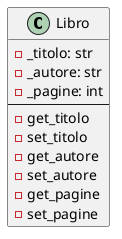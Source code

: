 @startuml es9

class Libro{
    - _titolo: str
    - _autore: str
    - _pagine: int
----
    - get_titolo
    - set_titolo
    - get_autore
    - set_autore
    - get_pagine
    - set_pagine
}